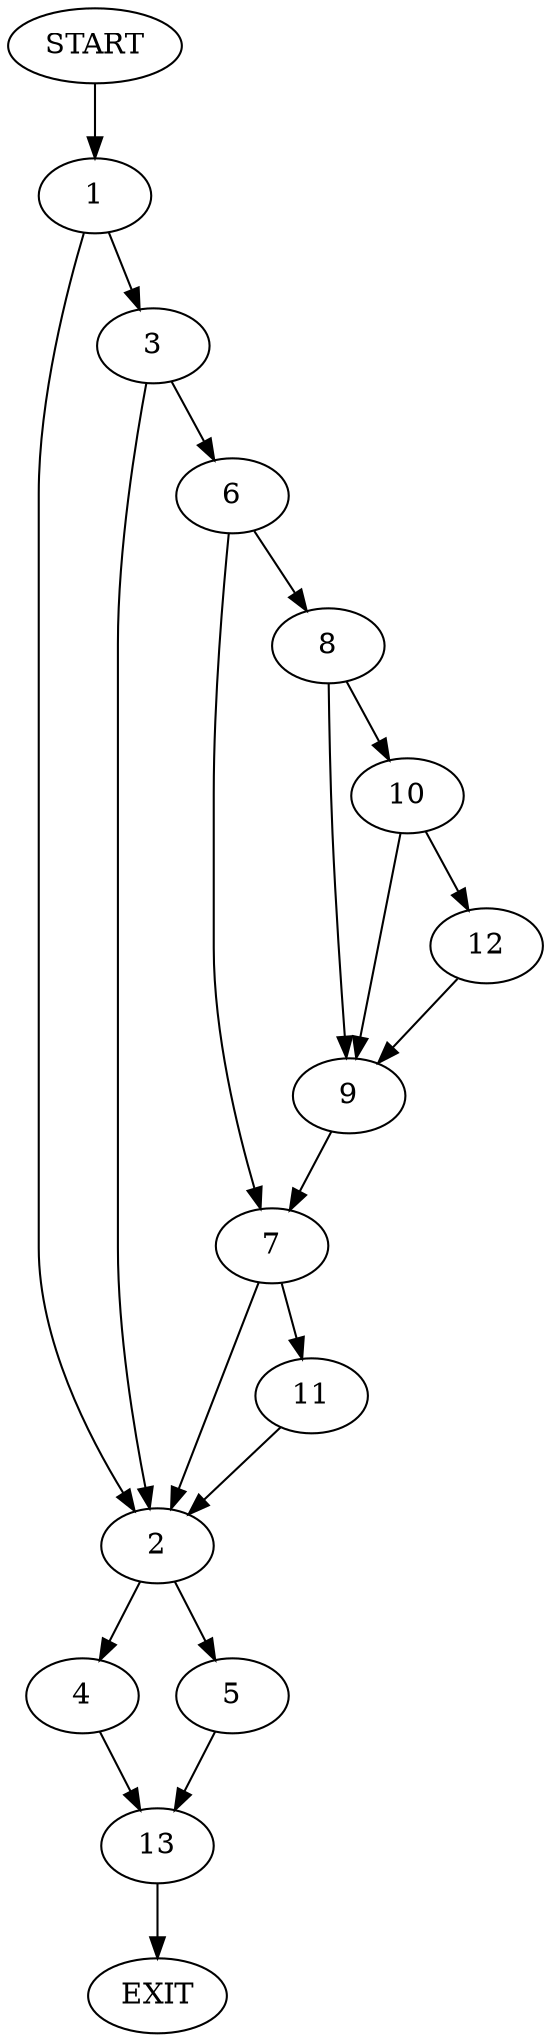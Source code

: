 digraph {
0 [label="START"]
14 [label="EXIT"]
0 -> 1
1 -> 2
1 -> 3
2 -> 4
2 -> 5
3 -> 2
3 -> 6
6 -> 7
6 -> 8
8 -> 9
8 -> 10
7 -> 2
7 -> 11
9 -> 7
10 -> 9
10 -> 12
12 -> 9
11 -> 2
4 -> 13
5 -> 13
13 -> 14
}

